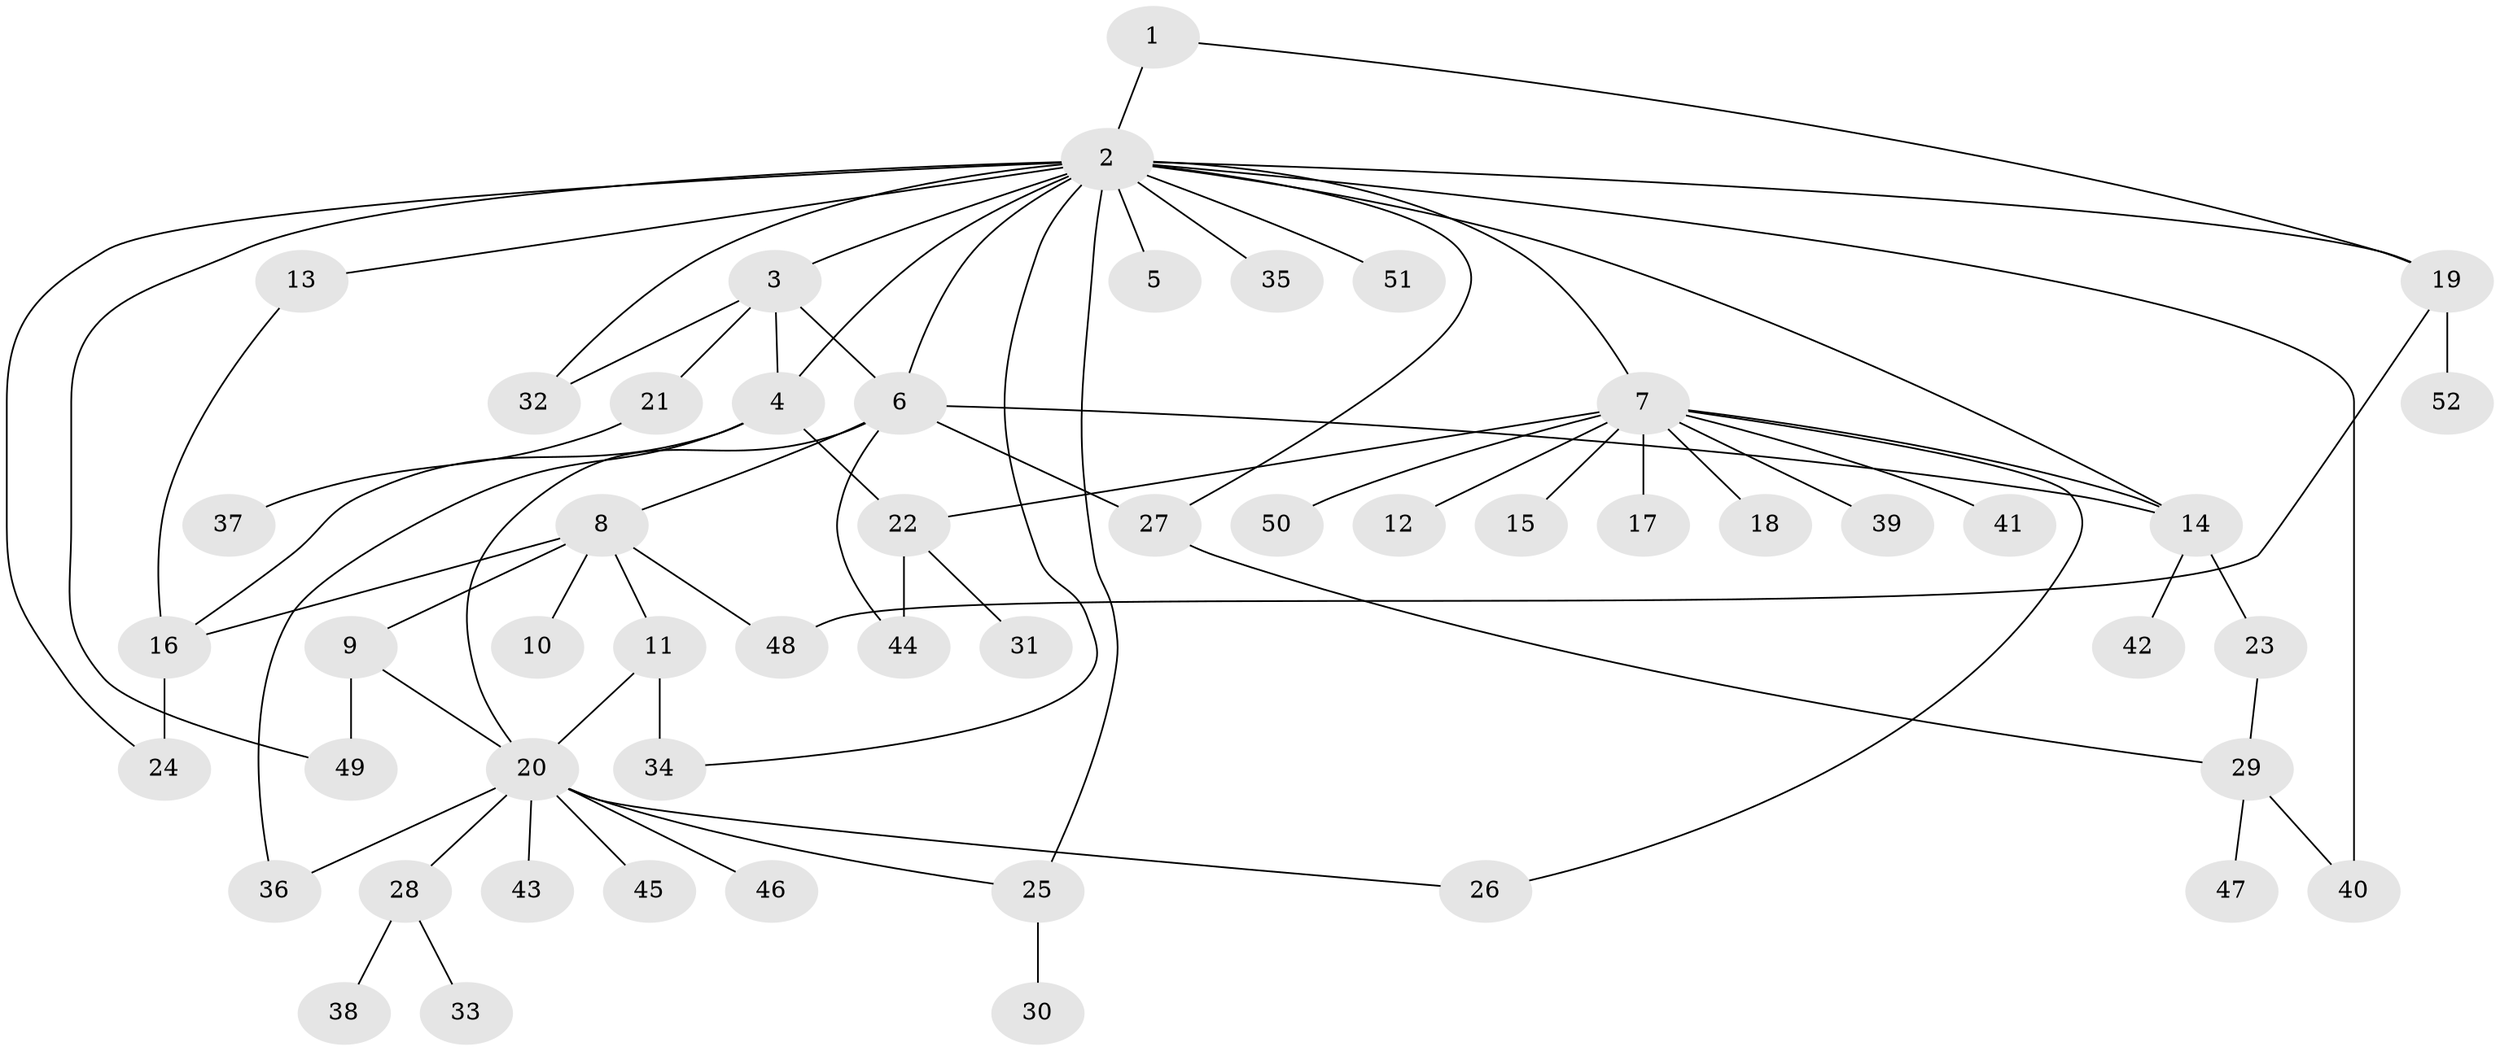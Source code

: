 // original degree distribution, {2: 0.26744186046511625, 19: 0.011627906976744186, 5: 0.046511627906976744, 6: 0.03488372093023256, 1: 0.47674418604651164, 12: 0.011627906976744186, 7: 0.011627906976744186, 3: 0.09302325581395349, 8: 0.011627906976744186, 11: 0.011627906976744186, 4: 0.023255813953488372}
// Generated by graph-tools (version 1.1) at 2025/50/03/04/25 22:50:32]
// undirected, 52 vertices, 73 edges
graph export_dot {
  node [color=gray90,style=filled];
  1;
  2;
  3;
  4;
  5;
  6;
  7;
  8;
  9;
  10;
  11;
  12;
  13;
  14;
  15;
  16;
  17;
  18;
  19;
  20;
  21;
  22;
  23;
  24;
  25;
  26;
  27;
  28;
  29;
  30;
  31;
  32;
  33;
  34;
  35;
  36;
  37;
  38;
  39;
  40;
  41;
  42;
  43;
  44;
  45;
  46;
  47;
  48;
  49;
  50;
  51;
  52;
  1 -- 2 [weight=1.0];
  1 -- 19 [weight=1.0];
  2 -- 3 [weight=1.0];
  2 -- 4 [weight=1.0];
  2 -- 5 [weight=1.0];
  2 -- 6 [weight=1.0];
  2 -- 7 [weight=1.0];
  2 -- 13 [weight=1.0];
  2 -- 14 [weight=1.0];
  2 -- 19 [weight=1.0];
  2 -- 24 [weight=1.0];
  2 -- 25 [weight=1.0];
  2 -- 27 [weight=1.0];
  2 -- 32 [weight=1.0];
  2 -- 34 [weight=1.0];
  2 -- 35 [weight=1.0];
  2 -- 40 [weight=1.0];
  2 -- 49 [weight=1.0];
  2 -- 51 [weight=1.0];
  3 -- 4 [weight=1.0];
  3 -- 6 [weight=1.0];
  3 -- 21 [weight=1.0];
  3 -- 32 [weight=1.0];
  4 -- 16 [weight=1.0];
  4 -- 22 [weight=1.0];
  4 -- 36 [weight=1.0];
  6 -- 8 [weight=1.0];
  6 -- 14 [weight=1.0];
  6 -- 20 [weight=1.0];
  6 -- 27 [weight=1.0];
  6 -- 44 [weight=1.0];
  7 -- 12 [weight=1.0];
  7 -- 14 [weight=1.0];
  7 -- 15 [weight=1.0];
  7 -- 17 [weight=1.0];
  7 -- 18 [weight=1.0];
  7 -- 22 [weight=1.0];
  7 -- 26 [weight=1.0];
  7 -- 39 [weight=1.0];
  7 -- 41 [weight=1.0];
  7 -- 50 [weight=1.0];
  8 -- 9 [weight=1.0];
  8 -- 10 [weight=1.0];
  8 -- 11 [weight=1.0];
  8 -- 16 [weight=1.0];
  8 -- 48 [weight=1.0];
  9 -- 20 [weight=1.0];
  9 -- 49 [weight=1.0];
  11 -- 20 [weight=1.0];
  11 -- 34 [weight=2.0];
  13 -- 16 [weight=1.0];
  14 -- 23 [weight=1.0];
  14 -- 42 [weight=1.0];
  16 -- 24 [weight=4.0];
  19 -- 48 [weight=1.0];
  19 -- 52 [weight=1.0];
  20 -- 25 [weight=1.0];
  20 -- 26 [weight=1.0];
  20 -- 28 [weight=1.0];
  20 -- 36 [weight=1.0];
  20 -- 43 [weight=1.0];
  20 -- 45 [weight=1.0];
  20 -- 46 [weight=1.0];
  21 -- 37 [weight=1.0];
  22 -- 31 [weight=1.0];
  22 -- 44 [weight=1.0];
  23 -- 29 [weight=1.0];
  25 -- 30 [weight=1.0];
  27 -- 29 [weight=1.0];
  28 -- 33 [weight=1.0];
  28 -- 38 [weight=1.0];
  29 -- 40 [weight=1.0];
  29 -- 47 [weight=1.0];
}
